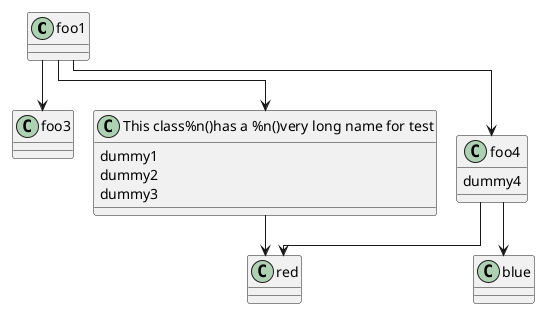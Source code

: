 {
  "sha1": "ad0igtzuo4ygihuacm1fw2ojilzs1qj",
  "insertion": {
    "when": "2024-05-30T20:48:21.858Z",
    "user": "plantuml@gmail.com"
  }
}
@startuml
!pragma layout elk
class foo1
class foo2 as "This class%n()has a %n()very long name for test" {
dummy1
dummy2
dummy3
}

class foo3

class foo4 {
dummy4
}

foo1 --> foo2
foo1 --> foo3
foo1 --> foo4

foo2 --> red
foo4 --> red
foo4 --> blue

@enduml

